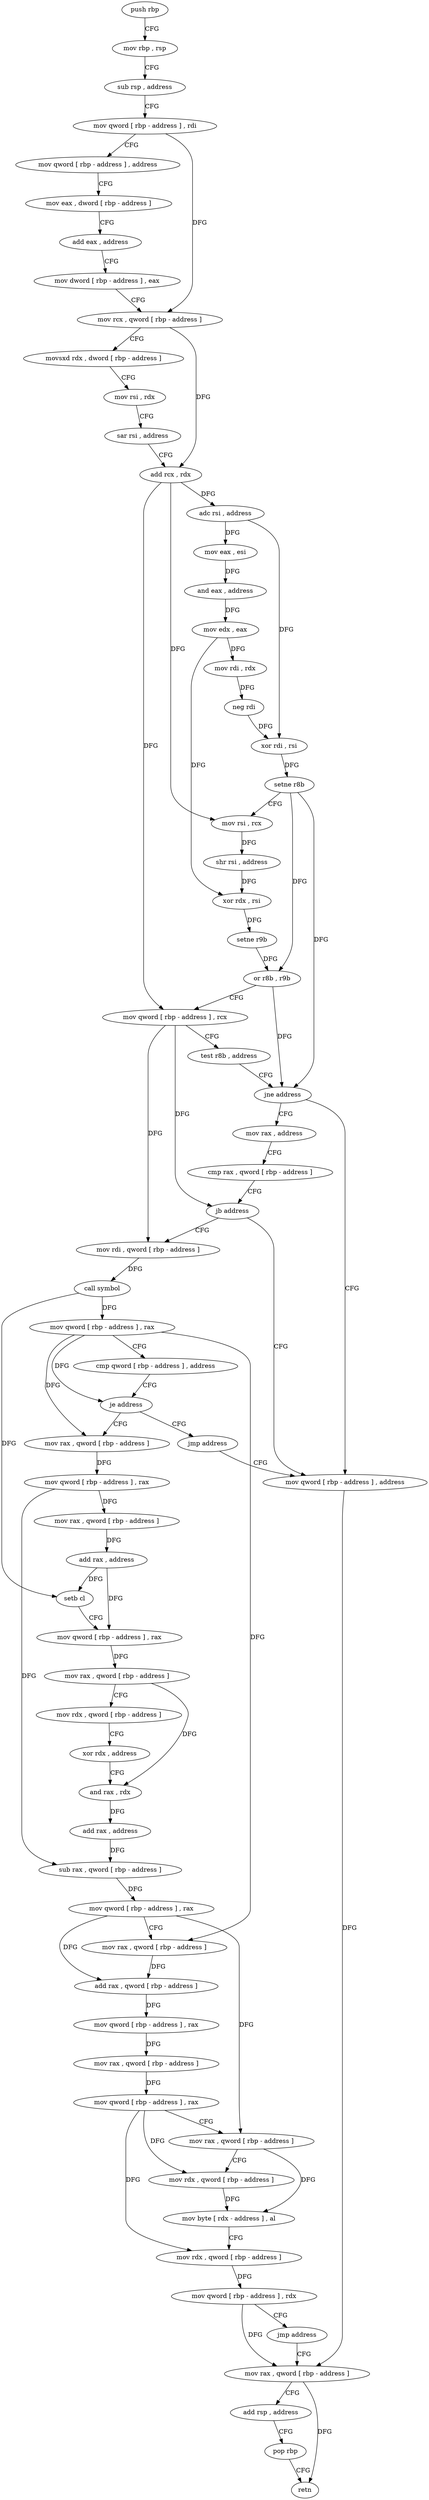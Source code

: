 digraph "func" {
"4275312" [label = "push rbp" ]
"4275313" [label = "mov rbp , rsp" ]
"4275316" [label = "sub rsp , address" ]
"4275320" [label = "mov qword [ rbp - address ] , rdi" ]
"4275324" [label = "mov qword [ rbp - address ] , address" ]
"4275332" [label = "mov eax , dword [ rbp - address ]" ]
"4275335" [label = "add eax , address" ]
"4275338" [label = "mov dword [ rbp - address ] , eax" ]
"4275341" [label = "mov rcx , qword [ rbp - address ]" ]
"4275345" [label = "movsxd rdx , dword [ rbp - address ]" ]
"4275349" [label = "mov rsi , rdx" ]
"4275352" [label = "sar rsi , address" ]
"4275356" [label = "add rcx , rdx" ]
"4275359" [label = "adc rsi , address" ]
"4275363" [label = "mov eax , esi" ]
"4275365" [label = "and eax , address" ]
"4275368" [label = "mov edx , eax" ]
"4275370" [label = "mov rdi , rdx" ]
"4275373" [label = "neg rdi" ]
"4275376" [label = "xor rdi , rsi" ]
"4275379" [label = "setne r8b" ]
"4275383" [label = "mov rsi , rcx" ]
"4275386" [label = "shr rsi , address" ]
"4275390" [label = "xor rdx , rsi" ]
"4275393" [label = "setne r9b" ]
"4275397" [label = "or r8b , r9b" ]
"4275400" [label = "mov qword [ rbp - address ] , rcx" ]
"4275404" [label = "test r8b , address" ]
"4275408" [label = "jne address" ]
"4275564" [label = "mov qword [ rbp - address ] , address" ]
"4275414" [label = "mov rax , address" ]
"4275572" [label = "mov rax , qword [ rbp - address ]" ]
"4275424" [label = "cmp rax , qword [ rbp - address ]" ]
"4275428" [label = "jb address" ]
"4275434" [label = "mov rdi , qword [ rbp - address ]" ]
"4275438" [label = "call symbol" ]
"4275443" [label = "mov qword [ rbp - address ] , rax" ]
"4275447" [label = "cmp qword [ rbp - address ] , address" ]
"4275452" [label = "je address" ]
"4275559" [label = "jmp address" ]
"4275458" [label = "mov rax , qword [ rbp - address ]" ]
"4275462" [label = "mov qword [ rbp - address ] , rax" ]
"4275466" [label = "mov rax , qword [ rbp - address ]" ]
"4275470" [label = "add rax , address" ]
"4275476" [label = "setb cl" ]
"4275479" [label = "mov qword [ rbp - address ] , rax" ]
"4275483" [label = "mov rax , qword [ rbp - address ]" ]
"4275487" [label = "mov rdx , qword [ rbp - address ]" ]
"4275491" [label = "xor rdx , address" ]
"4275498" [label = "and rax , rdx" ]
"4275501" [label = "add rax , address" ]
"4275507" [label = "sub rax , qword [ rbp - address ]" ]
"4275511" [label = "mov qword [ rbp - address ] , rax" ]
"4275515" [label = "mov rax , qword [ rbp - address ]" ]
"4275519" [label = "add rax , qword [ rbp - address ]" ]
"4275523" [label = "mov qword [ rbp - address ] , rax" ]
"4275527" [label = "mov rax , qword [ rbp - address ]" ]
"4275531" [label = "mov qword [ rbp - address ] , rax" ]
"4275535" [label = "mov rax , qword [ rbp - address ]" ]
"4275539" [label = "mov rdx , qword [ rbp - address ]" ]
"4275543" [label = "mov byte [ rdx - address ] , al" ]
"4275546" [label = "mov rdx , qword [ rbp - address ]" ]
"4275550" [label = "mov qword [ rbp - address ] , rdx" ]
"4275554" [label = "jmp address" ]
"4275576" [label = "add rsp , address" ]
"4275580" [label = "pop rbp" ]
"4275581" [label = "retn" ]
"4275312" -> "4275313" [ label = "CFG" ]
"4275313" -> "4275316" [ label = "CFG" ]
"4275316" -> "4275320" [ label = "CFG" ]
"4275320" -> "4275324" [ label = "CFG" ]
"4275320" -> "4275341" [ label = "DFG" ]
"4275324" -> "4275332" [ label = "CFG" ]
"4275332" -> "4275335" [ label = "CFG" ]
"4275335" -> "4275338" [ label = "CFG" ]
"4275338" -> "4275341" [ label = "CFG" ]
"4275341" -> "4275345" [ label = "CFG" ]
"4275341" -> "4275356" [ label = "DFG" ]
"4275345" -> "4275349" [ label = "CFG" ]
"4275349" -> "4275352" [ label = "CFG" ]
"4275352" -> "4275356" [ label = "CFG" ]
"4275356" -> "4275359" [ label = "DFG" ]
"4275356" -> "4275383" [ label = "DFG" ]
"4275356" -> "4275400" [ label = "DFG" ]
"4275359" -> "4275363" [ label = "DFG" ]
"4275359" -> "4275376" [ label = "DFG" ]
"4275363" -> "4275365" [ label = "DFG" ]
"4275365" -> "4275368" [ label = "DFG" ]
"4275368" -> "4275370" [ label = "DFG" ]
"4275368" -> "4275390" [ label = "DFG" ]
"4275370" -> "4275373" [ label = "DFG" ]
"4275373" -> "4275376" [ label = "DFG" ]
"4275376" -> "4275379" [ label = "DFG" ]
"4275379" -> "4275383" [ label = "CFG" ]
"4275379" -> "4275397" [ label = "DFG" ]
"4275379" -> "4275408" [ label = "DFG" ]
"4275383" -> "4275386" [ label = "DFG" ]
"4275386" -> "4275390" [ label = "DFG" ]
"4275390" -> "4275393" [ label = "DFG" ]
"4275393" -> "4275397" [ label = "DFG" ]
"4275397" -> "4275400" [ label = "CFG" ]
"4275397" -> "4275408" [ label = "DFG" ]
"4275400" -> "4275404" [ label = "CFG" ]
"4275400" -> "4275428" [ label = "DFG" ]
"4275400" -> "4275434" [ label = "DFG" ]
"4275404" -> "4275408" [ label = "CFG" ]
"4275408" -> "4275564" [ label = "CFG" ]
"4275408" -> "4275414" [ label = "CFG" ]
"4275564" -> "4275572" [ label = "DFG" ]
"4275414" -> "4275424" [ label = "CFG" ]
"4275572" -> "4275576" [ label = "CFG" ]
"4275572" -> "4275581" [ label = "DFG" ]
"4275424" -> "4275428" [ label = "CFG" ]
"4275428" -> "4275564" [ label = "CFG" ]
"4275428" -> "4275434" [ label = "CFG" ]
"4275434" -> "4275438" [ label = "DFG" ]
"4275438" -> "4275443" [ label = "DFG" ]
"4275438" -> "4275476" [ label = "DFG" ]
"4275443" -> "4275447" [ label = "CFG" ]
"4275443" -> "4275452" [ label = "DFG" ]
"4275443" -> "4275458" [ label = "DFG" ]
"4275443" -> "4275515" [ label = "DFG" ]
"4275447" -> "4275452" [ label = "CFG" ]
"4275452" -> "4275559" [ label = "CFG" ]
"4275452" -> "4275458" [ label = "CFG" ]
"4275559" -> "4275564" [ label = "CFG" ]
"4275458" -> "4275462" [ label = "DFG" ]
"4275462" -> "4275466" [ label = "DFG" ]
"4275462" -> "4275507" [ label = "DFG" ]
"4275466" -> "4275470" [ label = "DFG" ]
"4275470" -> "4275476" [ label = "DFG" ]
"4275470" -> "4275479" [ label = "DFG" ]
"4275476" -> "4275479" [ label = "CFG" ]
"4275479" -> "4275483" [ label = "DFG" ]
"4275483" -> "4275487" [ label = "CFG" ]
"4275483" -> "4275498" [ label = "DFG" ]
"4275487" -> "4275491" [ label = "CFG" ]
"4275491" -> "4275498" [ label = "CFG" ]
"4275498" -> "4275501" [ label = "DFG" ]
"4275501" -> "4275507" [ label = "DFG" ]
"4275507" -> "4275511" [ label = "DFG" ]
"4275511" -> "4275515" [ label = "CFG" ]
"4275511" -> "4275519" [ label = "DFG" ]
"4275511" -> "4275535" [ label = "DFG" ]
"4275515" -> "4275519" [ label = "DFG" ]
"4275519" -> "4275523" [ label = "DFG" ]
"4275523" -> "4275527" [ label = "DFG" ]
"4275527" -> "4275531" [ label = "DFG" ]
"4275531" -> "4275535" [ label = "CFG" ]
"4275531" -> "4275539" [ label = "DFG" ]
"4275531" -> "4275546" [ label = "DFG" ]
"4275535" -> "4275539" [ label = "CFG" ]
"4275535" -> "4275543" [ label = "DFG" ]
"4275539" -> "4275543" [ label = "DFG" ]
"4275543" -> "4275546" [ label = "CFG" ]
"4275546" -> "4275550" [ label = "DFG" ]
"4275550" -> "4275554" [ label = "CFG" ]
"4275550" -> "4275572" [ label = "DFG" ]
"4275554" -> "4275572" [ label = "CFG" ]
"4275576" -> "4275580" [ label = "CFG" ]
"4275580" -> "4275581" [ label = "CFG" ]
}
